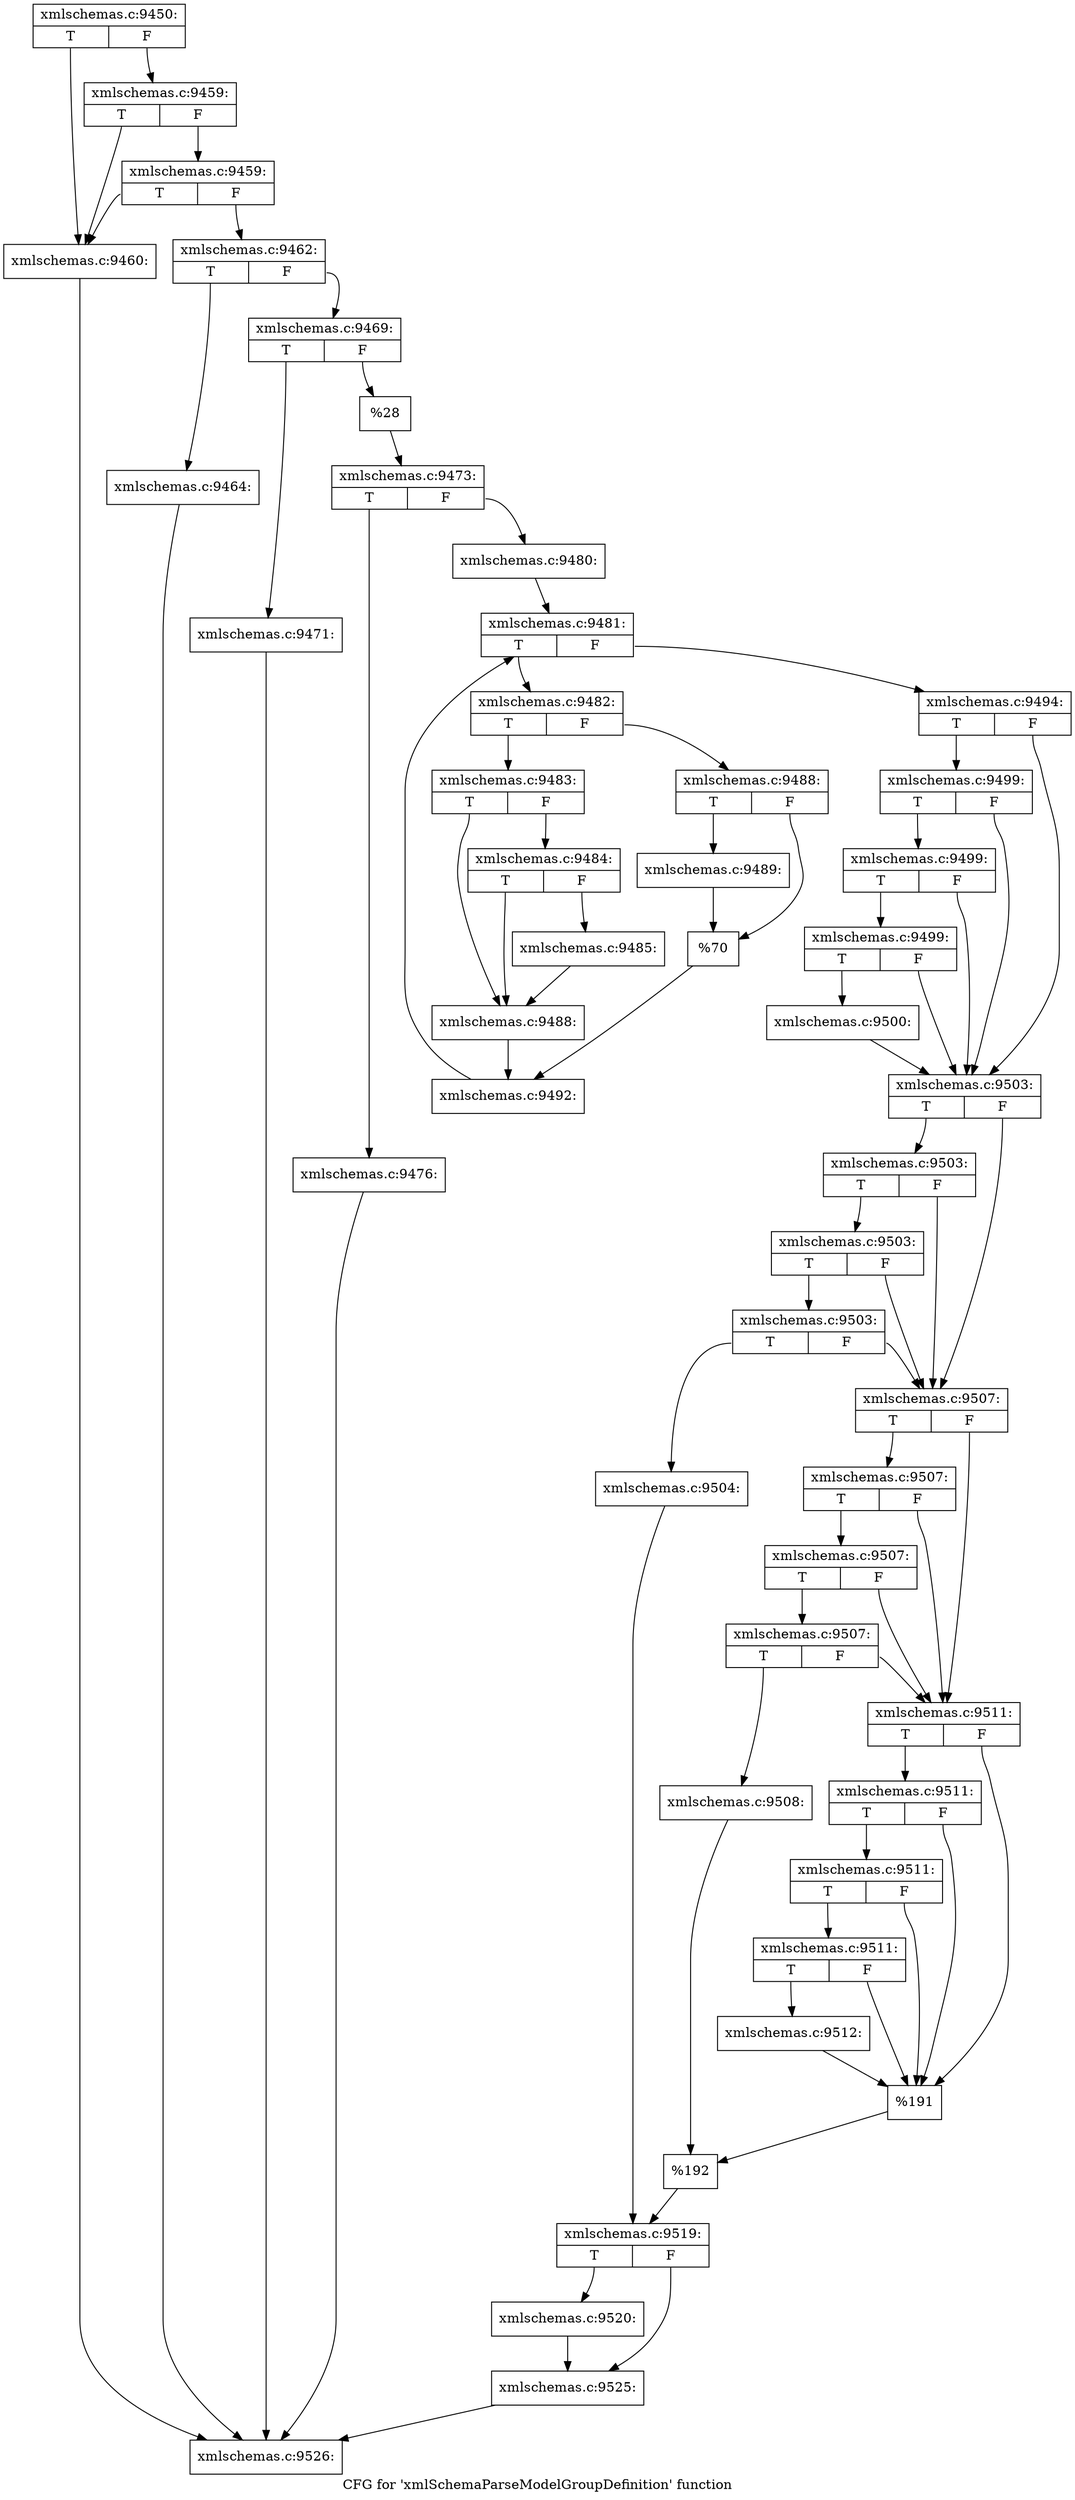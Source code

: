 digraph "CFG for 'xmlSchemaParseModelGroupDefinition' function" {
	label="CFG for 'xmlSchemaParseModelGroupDefinition' function";

	Node0x4d51a20 [shape=record,label="{xmlschemas.c:9450:|{<s0>T|<s1>F}}"];
	Node0x4d51a20:s0 -> Node0x4d589e0;
	Node0x4d51a20:s1 -> Node0x4d58b00;
	Node0x4d58b00 [shape=record,label="{xmlschemas.c:9459:|{<s0>T|<s1>F}}"];
	Node0x4d58b00:s0 -> Node0x4d589e0;
	Node0x4d58b00:s1 -> Node0x4d58a80;
	Node0x4d58a80 [shape=record,label="{xmlschemas.c:9459:|{<s0>T|<s1>F}}"];
	Node0x4d58a80:s0 -> Node0x4d589e0;
	Node0x4d58a80:s1 -> Node0x4d58a30;
	Node0x4d589e0 [shape=record,label="{xmlschemas.c:9460:}"];
	Node0x4d589e0 -> Node0x4d573f0;
	Node0x4d58a30 [shape=record,label="{xmlschemas.c:9462:|{<s0>T|<s1>F}}"];
	Node0x4d58a30:s0 -> Node0x4d59660;
	Node0x4d58a30:s1 -> Node0x4d59700;
	Node0x4d59660 [shape=record,label="{xmlschemas.c:9464:}"];
	Node0x4d59660 -> Node0x4d573f0;
	Node0x4d59700 [shape=record,label="{xmlschemas.c:9469:|{<s0>T|<s1>F}}"];
	Node0x4d59700:s0 -> Node0x4d59f10;
	Node0x4d59700:s1 -> Node0x4d59f60;
	Node0x4d59f10 [shape=record,label="{xmlschemas.c:9471:}"];
	Node0x4d59f10 -> Node0x4d573f0;
	Node0x4d59f60 [shape=record,label="{%28}"];
	Node0x4d59f60 -> Node0x4d596b0;
	Node0x4d596b0 [shape=record,label="{xmlschemas.c:9473:|{<s0>T|<s1>F}}"];
	Node0x4d596b0:s0 -> Node0x4d5b550;
	Node0x4d596b0:s1 -> Node0x4d5bbc0;
	Node0x4d5b550 [shape=record,label="{xmlschemas.c:9476:}"];
	Node0x4d5b550 -> Node0x4d573f0;
	Node0x4d5bbc0 [shape=record,label="{xmlschemas.c:9480:}"];
	Node0x4d5bbc0 -> Node0x4d5c0a0;
	Node0x4d5c0a0 [shape=record,label="{xmlschemas.c:9481:|{<s0>T|<s1>F}}"];
	Node0x4d5c0a0:s0 -> Node0x4d5c450;
	Node0x4d5c0a0:s1 -> Node0x4d5c280;
	Node0x4d5c450 [shape=record,label="{xmlschemas.c:9482:|{<s0>T|<s1>F}}"];
	Node0x4d5c450:s0 -> Node0x4d5c590;
	Node0x4d5c450:s1 -> Node0x4d5c630;
	Node0x4d5c590 [shape=record,label="{xmlschemas.c:9483:|{<s0>T|<s1>F}}"];
	Node0x4d5c590:s0 -> Node0x4d5ca10;
	Node0x4d5c590:s1 -> Node0x4d5ca60;
	Node0x4d5ca60 [shape=record,label="{xmlschemas.c:9484:|{<s0>T|<s1>F}}"];
	Node0x4d5ca60:s0 -> Node0x4d5ca10;
	Node0x4d5ca60:s1 -> Node0x4d5c9c0;
	Node0x4d5c9c0 [shape=record,label="{xmlschemas.c:9485:}"];
	Node0x4d5c9c0 -> Node0x4d5ca10;
	Node0x4d5ca10 [shape=record,label="{xmlschemas.c:9488:}"];
	Node0x4d5ca10 -> Node0x4d5c5e0;
	Node0x4d5c630 [shape=record,label="{xmlschemas.c:9488:|{<s0>T|<s1>F}}"];
	Node0x4d5c630:s0 -> Node0x4d5d770;
	Node0x4d5c630:s1 -> Node0x4d5d7c0;
	Node0x4d5d770 [shape=record,label="{xmlschemas.c:9489:}"];
	Node0x4d5d770 -> Node0x4d5d7c0;
	Node0x4d5d7c0 [shape=record,label="{%70}"];
	Node0x4d5d7c0 -> Node0x4d5c5e0;
	Node0x4d5c5e0 [shape=record,label="{xmlschemas.c:9492:}"];
	Node0x4d5c5e0 -> Node0x4d5c0a0;
	Node0x4d5c280 [shape=record,label="{xmlschemas.c:9494:|{<s0>T|<s1>F}}"];
	Node0x4d5c280:s0 -> Node0x4d5ebe0;
	Node0x4d5c280:s1 -> Node0x4d5eac0;
	Node0x4d5ebe0 [shape=record,label="{xmlschemas.c:9499:|{<s0>T|<s1>F}}"];
	Node0x4d5ebe0:s0 -> Node0x4d5eb90;
	Node0x4d5ebe0:s1 -> Node0x4d5eac0;
	Node0x4d5eb90 [shape=record,label="{xmlschemas.c:9499:|{<s0>T|<s1>F}}"];
	Node0x4d5eb90:s0 -> Node0x4d5eb10;
	Node0x4d5eb90:s1 -> Node0x4d5eac0;
	Node0x4d5eb10 [shape=record,label="{xmlschemas.c:9499:|{<s0>T|<s1>F}}"];
	Node0x4d5eb10:s0 -> Node0x4d5ea70;
	Node0x4d5eb10:s1 -> Node0x4d5eac0;
	Node0x4d5ea70 [shape=record,label="{xmlschemas.c:9500:}"];
	Node0x4d5ea70 -> Node0x4d5eac0;
	Node0x4d5eac0 [shape=record,label="{xmlschemas.c:9503:|{<s0>T|<s1>F}}"];
	Node0x4d5eac0:s0 -> Node0x4d60190;
	Node0x4d5eac0:s1 -> Node0x4d60070;
	Node0x4d60190 [shape=record,label="{xmlschemas.c:9503:|{<s0>T|<s1>F}}"];
	Node0x4d60190:s0 -> Node0x4d60140;
	Node0x4d60190:s1 -> Node0x4d60070;
	Node0x4d60140 [shape=record,label="{xmlschemas.c:9503:|{<s0>T|<s1>F}}"];
	Node0x4d60140:s0 -> Node0x4d600c0;
	Node0x4d60140:s1 -> Node0x4d60070;
	Node0x4d600c0 [shape=record,label="{xmlschemas.c:9503:|{<s0>T|<s1>F}}"];
	Node0x4d600c0:s0 -> Node0x4d5ffd0;
	Node0x4d600c0:s1 -> Node0x4d60070;
	Node0x4d5ffd0 [shape=record,label="{xmlschemas.c:9504:}"];
	Node0x4d5ffd0 -> Node0x4d60020;
	Node0x4d60070 [shape=record,label="{xmlschemas.c:9507:|{<s0>T|<s1>F}}"];
	Node0x4d60070:s0 -> Node0x4d61830;
	Node0x4d60070:s1 -> Node0x4d61710;
	Node0x4d61830 [shape=record,label="{xmlschemas.c:9507:|{<s0>T|<s1>F}}"];
	Node0x4d61830:s0 -> Node0x4d617e0;
	Node0x4d61830:s1 -> Node0x4d61710;
	Node0x4d617e0 [shape=record,label="{xmlschemas.c:9507:|{<s0>T|<s1>F}}"];
	Node0x4d617e0:s0 -> Node0x4d61760;
	Node0x4d617e0:s1 -> Node0x4d61710;
	Node0x4d61760 [shape=record,label="{xmlschemas.c:9507:|{<s0>T|<s1>F}}"];
	Node0x4d61760:s0 -> Node0x4d61670;
	Node0x4d61760:s1 -> Node0x4d61710;
	Node0x4d61670 [shape=record,label="{xmlschemas.c:9508:}"];
	Node0x4d61670 -> Node0x4d616c0;
	Node0x4d61710 [shape=record,label="{xmlschemas.c:9511:|{<s0>T|<s1>F}}"];
	Node0x4d61710:s0 -> Node0x4d62e80;
	Node0x4d61710:s1 -> Node0x4d62d60;
	Node0x4d62e80 [shape=record,label="{xmlschemas.c:9511:|{<s0>T|<s1>F}}"];
	Node0x4d62e80:s0 -> Node0x4d62e30;
	Node0x4d62e80:s1 -> Node0x4d62d60;
	Node0x4d62e30 [shape=record,label="{xmlschemas.c:9511:|{<s0>T|<s1>F}}"];
	Node0x4d62e30:s0 -> Node0x4d62db0;
	Node0x4d62e30:s1 -> Node0x4d62d60;
	Node0x4d62db0 [shape=record,label="{xmlschemas.c:9511:|{<s0>T|<s1>F}}"];
	Node0x4d62db0:s0 -> Node0x4d62d10;
	Node0x4d62db0:s1 -> Node0x4d62d60;
	Node0x4d62d10 [shape=record,label="{xmlschemas.c:9512:}"];
	Node0x4d62d10 -> Node0x4d62d60;
	Node0x4d62d60 [shape=record,label="{%191}"];
	Node0x4d62d60 -> Node0x4d616c0;
	Node0x4d616c0 [shape=record,label="{%192}"];
	Node0x4d616c0 -> Node0x4d60020;
	Node0x4d60020 [shape=record,label="{xmlschemas.c:9519:|{<s0>T|<s1>F}}"];
	Node0x4d60020:s0 -> Node0x4d64420;
	Node0x4d60020:s1 -> Node0x4d64470;
	Node0x4d64420 [shape=record,label="{xmlschemas.c:9520:}"];
	Node0x4d64420 -> Node0x4d64470;
	Node0x4d64470 [shape=record,label="{xmlschemas.c:9525:}"];
	Node0x4d64470 -> Node0x4d573f0;
	Node0x4d573f0 [shape=record,label="{xmlschemas.c:9526:}"];
}
